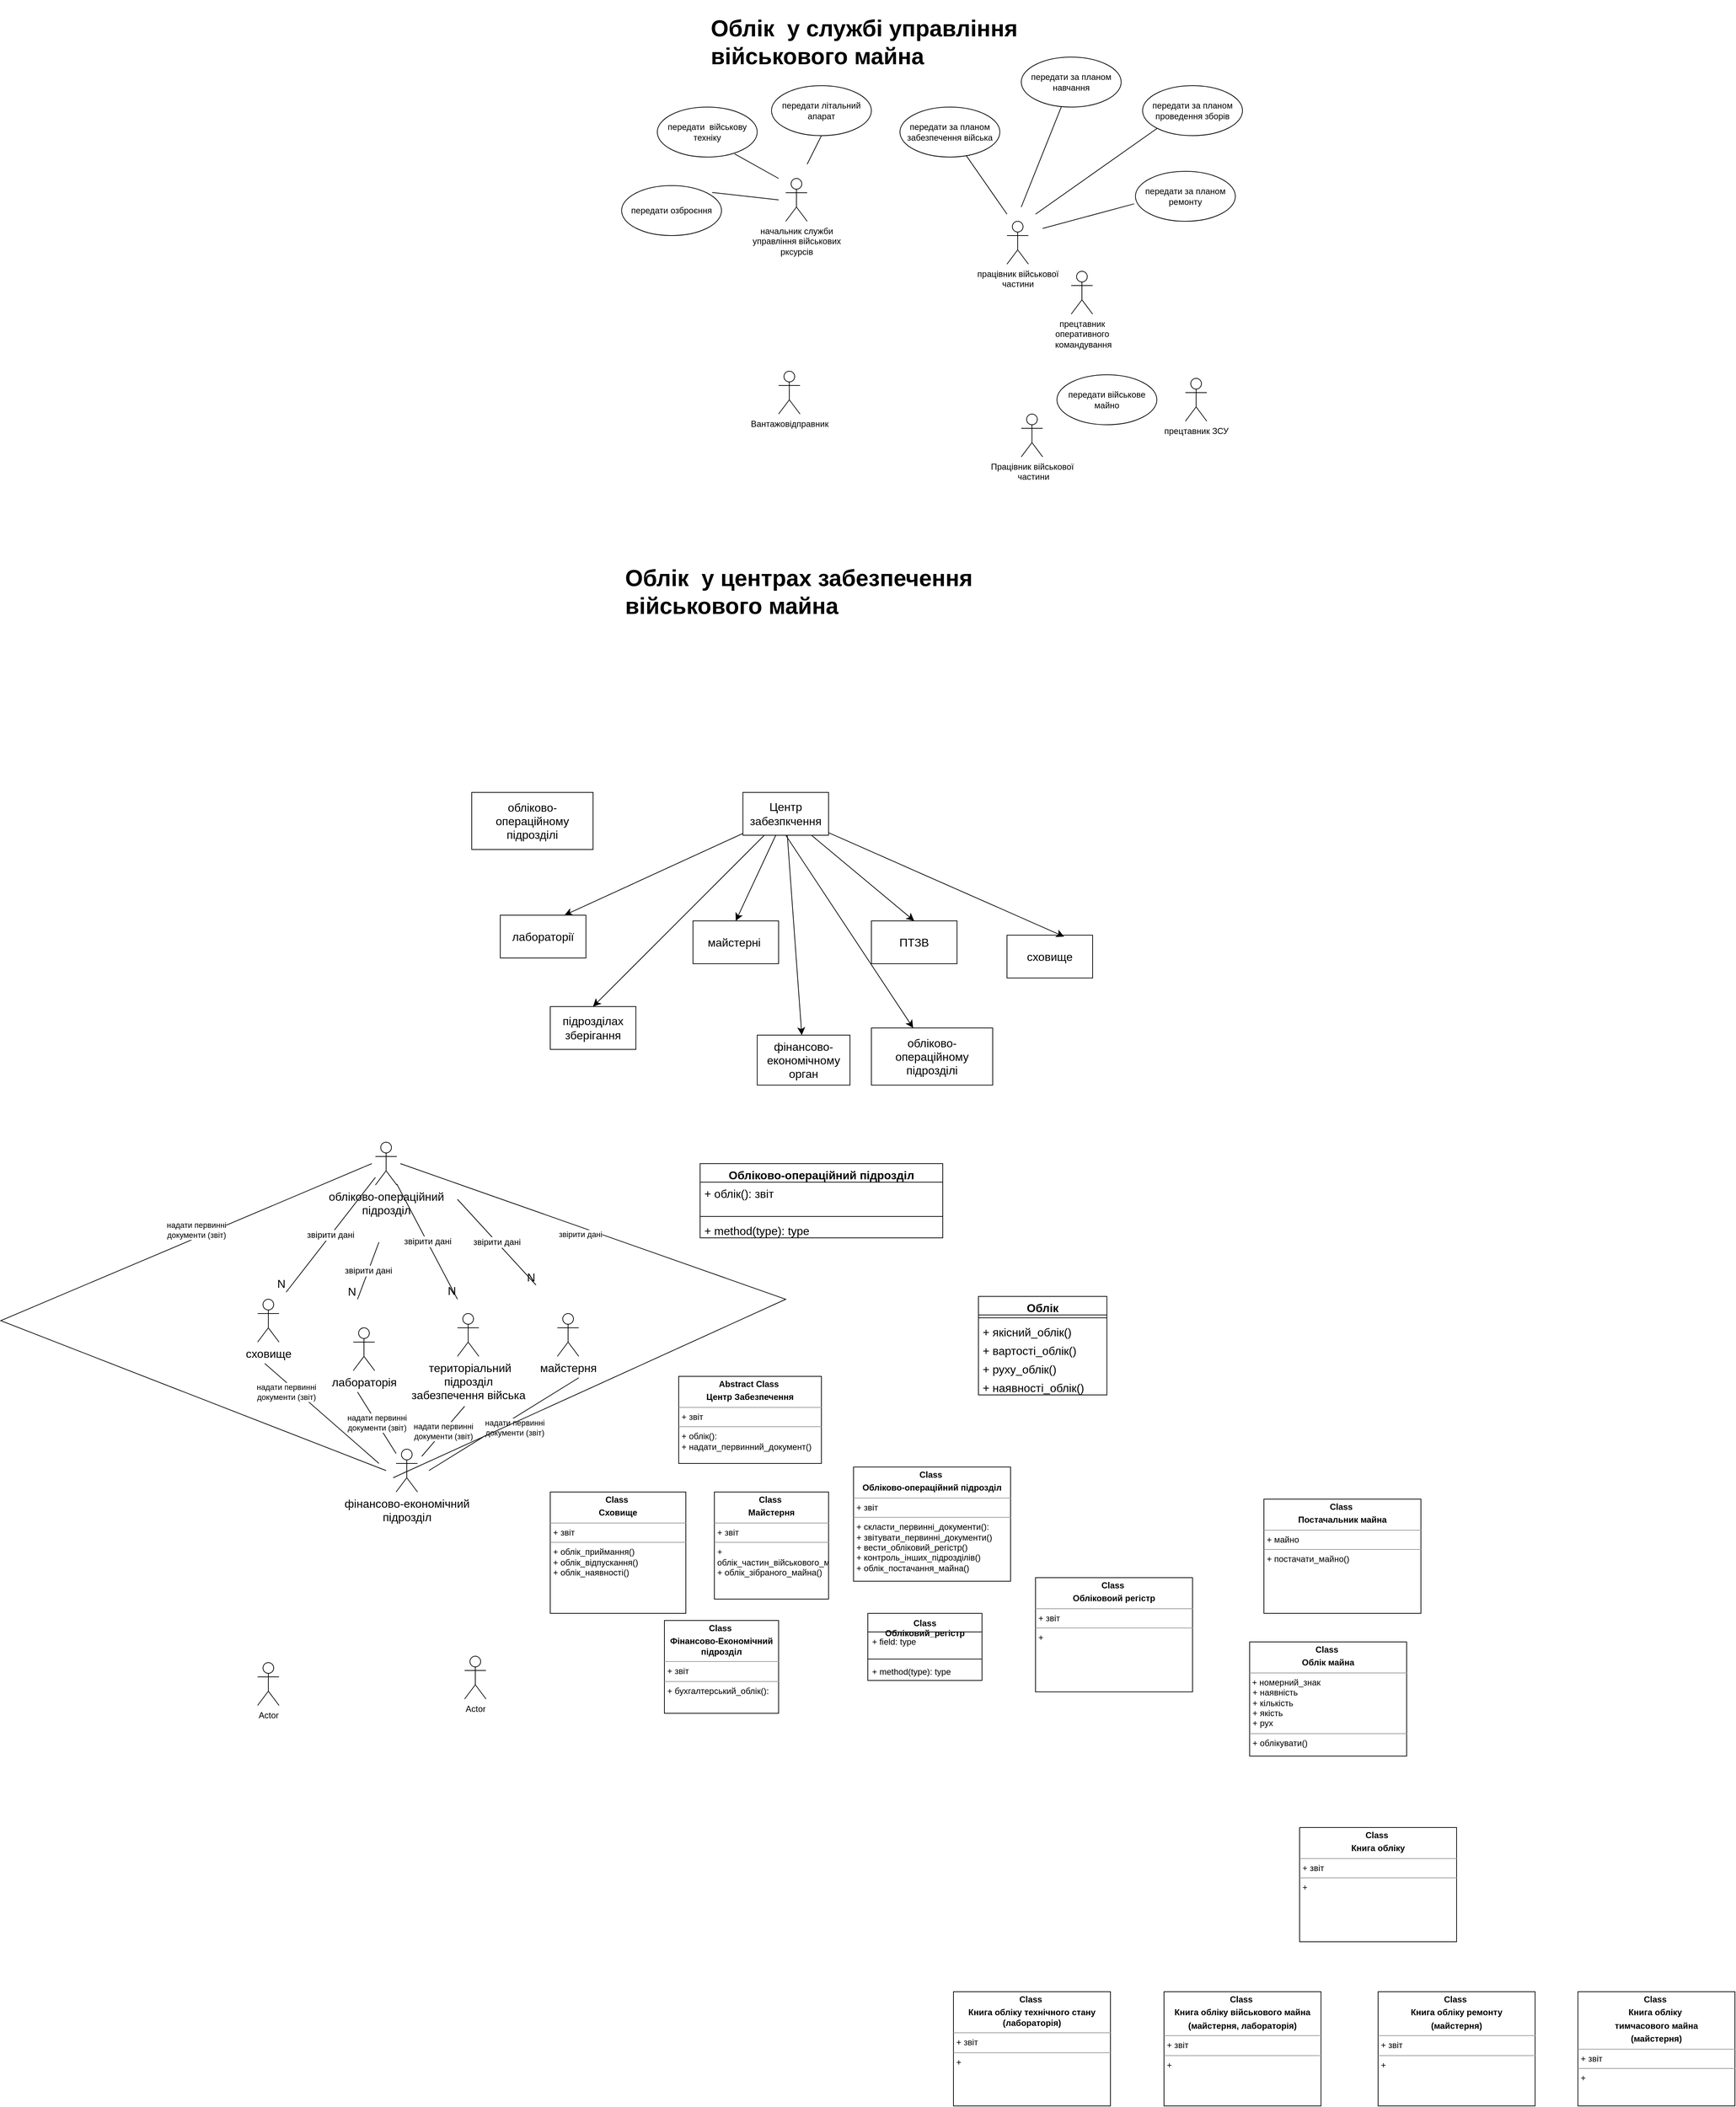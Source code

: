 <mxfile version="22.0.0" type="github">
  <diagram name="Page-1" id="rJfB9M_8x0R6svB4_iCl">
    <mxGraphModel dx="2750" dy="1642" grid="1" gridSize="10" guides="1" tooltips="1" connect="1" arrows="1" fold="1" page="1" pageScale="1" pageWidth="850" pageHeight="1100" math="0" shadow="0">
      <root>
        <mxCell id="0" />
        <mxCell id="1" parent="0" />
        <mxCell id="sNQyNDppOcx34urlBobM-2" value="Вантажовідправник" style="shape=umlActor;verticalLabelPosition=bottom;verticalAlign=top;html=1;" parent="1" vertex="1">
          <mxGeometry x="140" y="490" width="30" height="60" as="geometry" />
        </mxCell>
        <mxCell id="sNQyNDppOcx34urlBobM-3" value="Працівник військової&lt;br&gt;&amp;nbsp;частини" style="shape=umlActor;verticalLabelPosition=bottom;verticalAlign=top;html=1;" parent="1" vertex="1">
          <mxGeometry x="480" y="550" width="30" height="60" as="geometry" />
        </mxCell>
        <mxCell id="sNQyNDppOcx34urlBobM-4" value="прецтавник &lt;br&gt;оперативного&lt;br&gt;&amp;nbsp;командування" style="shape=umlActor;verticalLabelPosition=bottom;verticalAlign=top;html=1;" parent="1" vertex="1">
          <mxGeometry x="550" y="350" width="30" height="60" as="geometry" />
        </mxCell>
        <mxCell id="sNQyNDppOcx34urlBobM-5" value="прецтавник ЗСУ" style="shape=umlActor;verticalLabelPosition=bottom;verticalAlign=top;html=1;" parent="1" vertex="1">
          <mxGeometry x="710" y="500" width="30" height="60" as="geometry" />
        </mxCell>
        <mxCell id="sNQyNDppOcx34urlBobM-10" value="передати військове майно" style="ellipse;whiteSpace=wrap;html=1;" parent="1" vertex="1">
          <mxGeometry x="530" y="495" width="140" height="70" as="geometry" />
        </mxCell>
        <mxCell id="sNQyNDppOcx34urlBobM-23" style="rounded=0;orthogonalLoop=1;jettySize=auto;html=1;endArrow=none;endFill=0;" parent="1" source="sNQyNDppOcx34urlBobM-14" edge="1">
          <mxGeometry relative="1" as="geometry">
            <mxPoint x="460" y="270" as="targetPoint" />
          </mxGeometry>
        </mxCell>
        <mxCell id="sNQyNDppOcx34urlBobM-14" value="передати за планом забезпечення війська" style="ellipse;whiteSpace=wrap;html=1;" parent="1" vertex="1">
          <mxGeometry x="310" y="120" width="140" height="70" as="geometry" />
        </mxCell>
        <mxCell id="sNQyNDppOcx34urlBobM-15" value="начальник служби &lt;br&gt;управління військових&lt;br&gt;&amp;nbsp;рксурсів&amp;nbsp;" style="shape=umlActor;verticalLabelPosition=bottom;verticalAlign=top;html=1;" parent="1" vertex="1">
          <mxGeometry x="150" y="220" width="30" height="60" as="geometry" />
        </mxCell>
        <mxCell id="sNQyNDppOcx34urlBobM-16" value="працівник військової &lt;br&gt;частини" style="shape=umlActor;verticalLabelPosition=bottom;verticalAlign=top;html=1;" parent="1" vertex="1">
          <mxGeometry x="460" y="280" width="30" height="60" as="geometry" />
        </mxCell>
        <mxCell id="sNQyNDppOcx34urlBobM-20" value="передати за планом навчання" style="ellipse;whiteSpace=wrap;html=1;" parent="1" vertex="1">
          <mxGeometry x="480" y="50" width="140" height="70" as="geometry" />
        </mxCell>
        <mxCell id="sNQyNDppOcx34urlBobM-21" value="передати за планом ремонту" style="ellipse;whiteSpace=wrap;html=1;" parent="1" vertex="1">
          <mxGeometry x="640" y="210" width="140" height="70" as="geometry" />
        </mxCell>
        <mxCell id="sNQyNDppOcx34urlBobM-22" value="передати за планом проведення зборів" style="ellipse;whiteSpace=wrap;html=1;" parent="1" vertex="1">
          <mxGeometry x="650" y="90" width="140" height="70" as="geometry" />
        </mxCell>
        <mxCell id="sNQyNDppOcx34urlBobM-24" style="rounded=0;orthogonalLoop=1;jettySize=auto;html=1;endArrow=none;endFill=0;" parent="1" source="sNQyNDppOcx34urlBobM-20" edge="1">
          <mxGeometry relative="1" as="geometry">
            <mxPoint x="480" y="260" as="targetPoint" />
            <mxPoint x="413" y="198" as="sourcePoint" />
          </mxGeometry>
        </mxCell>
        <mxCell id="sNQyNDppOcx34urlBobM-25" style="rounded=0;orthogonalLoop=1;jettySize=auto;html=1;endArrow=none;endFill=0;exitX=0;exitY=1;exitDx=0;exitDy=0;" parent="1" source="sNQyNDppOcx34urlBobM-22" edge="1">
          <mxGeometry relative="1" as="geometry">
            <mxPoint x="500" y="270" as="targetPoint" />
            <mxPoint x="423" y="208" as="sourcePoint" />
          </mxGeometry>
        </mxCell>
        <mxCell id="sNQyNDppOcx34urlBobM-26" style="rounded=0;orthogonalLoop=1;jettySize=auto;html=1;endArrow=none;endFill=0;exitX=-0.014;exitY=0.651;exitDx=0;exitDy=0;exitPerimeter=0;" parent="1" source="sNQyNDppOcx34urlBobM-21" edge="1">
          <mxGeometry relative="1" as="geometry">
            <mxPoint x="510" y="290" as="targetPoint" />
            <mxPoint x="650" y="240" as="sourcePoint" />
          </mxGeometry>
        </mxCell>
        <mxCell id="sNQyNDppOcx34urlBobM-27" value="передати літальний апарат" style="ellipse;whiteSpace=wrap;html=1;" parent="1" vertex="1">
          <mxGeometry x="130" y="90" width="140" height="70" as="geometry" />
        </mxCell>
        <mxCell id="sNQyNDppOcx34urlBobM-28" value="передати озброєння" style="ellipse;whiteSpace=wrap;html=1;" parent="1" vertex="1">
          <mxGeometry x="-80" y="230" width="140" height="70" as="geometry" />
        </mxCell>
        <mxCell id="sNQyNDppOcx34urlBobM-29" value="передати&amp;nbsp; військову техніку" style="ellipse;whiteSpace=wrap;html=1;" parent="1" vertex="1">
          <mxGeometry x="-30" y="120" width="140" height="70" as="geometry" />
        </mxCell>
        <mxCell id="sNQyNDppOcx34urlBobM-30" style="rounded=0;orthogonalLoop=1;jettySize=auto;html=1;endArrow=none;endFill=0;exitX=0.5;exitY=1;exitDx=0;exitDy=0;" parent="1" source="sNQyNDppOcx34urlBobM-27" edge="1">
          <mxGeometry relative="1" as="geometry">
            <mxPoint x="180" y="200" as="targetPoint" />
            <mxPoint x="413" y="198" as="sourcePoint" />
          </mxGeometry>
        </mxCell>
        <mxCell id="sNQyNDppOcx34urlBobM-31" style="rounded=0;orthogonalLoop=1;jettySize=auto;html=1;endArrow=none;endFill=0;exitX=0.774;exitY=0.937;exitDx=0;exitDy=0;exitPerimeter=0;" parent="1" source="sNQyNDppOcx34urlBobM-29" edge="1">
          <mxGeometry relative="1" as="geometry">
            <mxPoint x="140" y="220" as="targetPoint" />
            <mxPoint x="423" y="208" as="sourcePoint" />
          </mxGeometry>
        </mxCell>
        <mxCell id="sNQyNDppOcx34urlBobM-32" style="rounded=0;orthogonalLoop=1;jettySize=auto;html=1;endArrow=none;endFill=0;exitX=0.906;exitY=0.137;exitDx=0;exitDy=0;exitPerimeter=0;" parent="1" source="sNQyNDppOcx34urlBobM-28" edge="1">
          <mxGeometry relative="1" as="geometry">
            <mxPoint x="140" y="250" as="targetPoint" />
            <mxPoint x="413" y="198" as="sourcePoint" />
          </mxGeometry>
        </mxCell>
        <mxCell id="cBnJ-piEGsPkw60Dv5l3-1" value="&lt;h1&gt;&lt;span style=&quot;background-color: initial;&quot;&gt;Облік&amp;nbsp; у службі управління військового майна&lt;/span&gt;&lt;br&gt;&lt;/h1&gt;" style="text;html=1;strokeColor=none;fillColor=none;spacing=5;spacingTop=-20;whiteSpace=wrap;overflow=hidden;rounded=0;fontSize=16;" parent="1" vertex="1">
          <mxGeometry x="40" y="-20" width="540" height="120" as="geometry" />
        </mxCell>
        <mxCell id="cBnJ-piEGsPkw60Dv5l3-2" value="&lt;h1&gt;&lt;span style=&quot;background-color: initial;&quot;&gt;Облік&amp;nbsp; у центрах забезпечення військового майна&lt;/span&gt;&lt;br&gt;&lt;/h1&gt;" style="text;html=1;strokeColor=none;fillColor=none;spacing=5;spacingTop=-20;whiteSpace=wrap;overflow=hidden;rounded=0;fontSize=16;" parent="1" vertex="1">
          <mxGeometry x="-80" y="750" width="540" height="120" as="geometry" />
        </mxCell>
        <mxCell id="cBnJ-piEGsPkw60Dv5l3-15" style="edgeStyle=none;curved=1;rounded=0;orthogonalLoop=1;jettySize=auto;html=1;entryX=0.75;entryY=0;entryDx=0;entryDy=0;fontSize=12;startSize=8;endSize=8;" parent="1" source="cBnJ-piEGsPkw60Dv5l3-4" target="cBnJ-piEGsPkw60Dv5l3-7" edge="1">
          <mxGeometry relative="1" as="geometry" />
        </mxCell>
        <mxCell id="cBnJ-piEGsPkw60Dv5l3-16" style="edgeStyle=none;curved=1;rounded=0;orthogonalLoop=1;jettySize=auto;html=1;entryX=0.5;entryY=0;entryDx=0;entryDy=0;fontSize=12;startSize=8;endSize=8;" parent="1" source="cBnJ-piEGsPkw60Dv5l3-4" target="cBnJ-piEGsPkw60Dv5l3-8" edge="1">
          <mxGeometry relative="1" as="geometry" />
        </mxCell>
        <mxCell id="cBnJ-piEGsPkw60Dv5l3-17" style="edgeStyle=none;curved=1;rounded=0;orthogonalLoop=1;jettySize=auto;html=1;entryX=0.5;entryY=0;entryDx=0;entryDy=0;fontSize=12;startSize=8;endSize=8;" parent="1" source="cBnJ-piEGsPkw60Dv5l3-4" target="cBnJ-piEGsPkw60Dv5l3-11" edge="1">
          <mxGeometry relative="1" as="geometry" />
        </mxCell>
        <mxCell id="cBnJ-piEGsPkw60Dv5l3-19" style="edgeStyle=none;curved=1;rounded=0;orthogonalLoop=1;jettySize=auto;html=1;exitX=0.5;exitY=1;exitDx=0;exitDy=0;fontSize=12;startSize=8;endSize=8;" parent="1" source="cBnJ-piEGsPkw60Dv5l3-4" target="cBnJ-piEGsPkw60Dv5l3-10" edge="1">
          <mxGeometry relative="1" as="geometry" />
        </mxCell>
        <mxCell id="cBnJ-piEGsPkw60Dv5l3-20" style="edgeStyle=none;curved=1;rounded=0;orthogonalLoop=1;jettySize=auto;html=1;fontSize=12;startSize=8;endSize=8;" parent="1" source="cBnJ-piEGsPkw60Dv5l3-4" target="cBnJ-piEGsPkw60Dv5l3-9" edge="1">
          <mxGeometry relative="1" as="geometry" />
        </mxCell>
        <mxCell id="cBnJ-piEGsPkw60Dv5l3-21" style="edgeStyle=none;curved=1;rounded=0;orthogonalLoop=1;jettySize=auto;html=1;entryX=0.5;entryY=0;entryDx=0;entryDy=0;fontSize=12;startSize=8;endSize=8;" parent="1" source="cBnJ-piEGsPkw60Dv5l3-4" target="cBnJ-piEGsPkw60Dv5l3-14" edge="1">
          <mxGeometry relative="1" as="geometry" />
        </mxCell>
        <mxCell id="cBnJ-piEGsPkw60Dv5l3-4" value="Центр забезпкчення" style="rounded=0;whiteSpace=wrap;html=1;fontSize=16;" parent="1" vertex="1">
          <mxGeometry x="90" y="1080" width="120" height="60" as="geometry" />
        </mxCell>
        <mxCell id="cBnJ-piEGsPkw60Dv5l3-5" value="сховище" style="rounded=0;whiteSpace=wrap;html=1;fontSize=16;" parent="1" vertex="1">
          <mxGeometry x="460" y="1280" width="120" height="60" as="geometry" />
        </mxCell>
        <mxCell id="cBnJ-piEGsPkw60Dv5l3-7" value="лабораторії" style="rounded=0;whiteSpace=wrap;html=1;fontSize=16;" parent="1" vertex="1">
          <mxGeometry x="-250" y="1252" width="120" height="60" as="geometry" />
        </mxCell>
        <mxCell id="cBnJ-piEGsPkw60Dv5l3-8" value="майстерні&amp;nbsp;" style="rounded=0;whiteSpace=wrap;html=1;fontSize=16;" parent="1" vertex="1">
          <mxGeometry x="20" y="1260" width="120" height="60" as="geometry" />
        </mxCell>
        <mxCell id="cBnJ-piEGsPkw60Dv5l3-9" value="фінансово-економічному орган" style="rounded=0;whiteSpace=wrap;html=1;fontSize=16;" parent="1" vertex="1">
          <mxGeometry x="110" y="1420" width="130" height="70" as="geometry" />
        </mxCell>
        <mxCell id="cBnJ-piEGsPkw60Dv5l3-10" value="обліково-операційному підрозділі" style="rounded=0;whiteSpace=wrap;html=1;fontSize=16;" parent="1" vertex="1">
          <mxGeometry x="270" y="1410" width="170" height="80" as="geometry" />
        </mxCell>
        <mxCell id="cBnJ-piEGsPkw60Dv5l3-11" value="ПТЗВ" style="rounded=0;whiteSpace=wrap;html=1;fontSize=16;" parent="1" vertex="1">
          <mxGeometry x="270" y="1260" width="120" height="60" as="geometry" />
        </mxCell>
        <mxCell id="cBnJ-piEGsPkw60Dv5l3-14" value="підрозділах зберігання" style="rounded=0;whiteSpace=wrap;html=1;fontSize=16;" parent="1" vertex="1">
          <mxGeometry x="-180" y="1380" width="120" height="60" as="geometry" />
        </mxCell>
        <mxCell id="cBnJ-piEGsPkw60Dv5l3-18" style="edgeStyle=none;curved=1;rounded=0;orthogonalLoop=1;jettySize=auto;html=1;entryX=0.667;entryY=0.033;entryDx=0;entryDy=0;entryPerimeter=0;fontSize=12;startSize=8;endSize=8;" parent="1" source="cBnJ-piEGsPkw60Dv5l3-4" target="cBnJ-piEGsPkw60Dv5l3-5" edge="1">
          <mxGeometry relative="1" as="geometry" />
        </mxCell>
        <mxCell id="cBnJ-piEGsPkw60Dv5l3-22" value="обліково-операційному підрозділі" style="rounded=0;whiteSpace=wrap;html=1;fontSize=16;" parent="1" vertex="1">
          <mxGeometry x="-290" y="1080" width="170" height="80" as="geometry" />
        </mxCell>
        <mxCell id="cBnJ-piEGsPkw60Dv5l3-24" value="обліково-операційний&lt;br&gt;підрозділ" style="shape=umlActor;verticalLabelPosition=bottom;verticalAlign=top;html=1;fontSize=16;" parent="1" vertex="1">
          <mxGeometry x="-425" y="1570" width="30" height="60" as="geometry" />
        </mxCell>
        <mxCell id="cBnJ-piEGsPkw60Dv5l3-26" value="лабораторія" style="shape=umlActor;verticalLabelPosition=bottom;verticalAlign=top;html=1;fontSize=16;" parent="1" vertex="1">
          <mxGeometry x="-456" y="1830" width="30" height="60" as="geometry" />
        </mxCell>
        <mxCell id="cBnJ-piEGsPkw60Dv5l3-27" value="майстерня&lt;br&gt;" style="shape=umlActor;verticalLabelPosition=bottom;verticalAlign=top;html=1;fontSize=16;" parent="1" vertex="1">
          <mxGeometry x="-170" y="1810" width="30" height="60" as="geometry" />
        </mxCell>
        <mxCell id="cBnJ-piEGsPkw60Dv5l3-28" value="сховище&lt;br&gt;" style="shape=umlActor;verticalLabelPosition=bottom;verticalAlign=top;html=1;fontSize=16;" parent="1" vertex="1">
          <mxGeometry x="-590" y="1790" width="30" height="60" as="geometry" />
        </mxCell>
        <mxCell id="cBnJ-piEGsPkw60Dv5l3-29" value="&amp;nbsp;територіальний&lt;br&gt;підрозділ &lt;br&gt;забезпечення війська" style="shape=umlActor;verticalLabelPosition=bottom;verticalAlign=top;html=1;fontSize=16;" parent="1" vertex="1">
          <mxGeometry x="-310" y="1810" width="30" height="60" as="geometry" />
        </mxCell>
        <mxCell id="cBnJ-piEGsPkw60Dv5l3-34" value="звірити дані" style="endArrow=none;html=1;rounded=0;fontSize=12;startSize=8;endSize=8;curved=1;" parent="1" edge="1">
          <mxGeometry relative="1" as="geometry">
            <mxPoint x="-420" y="1710" as="sourcePoint" />
            <mxPoint x="-450" y="1790" as="targetPoint" />
          </mxGeometry>
        </mxCell>
        <mxCell id="cBnJ-piEGsPkw60Dv5l3-35" value="N" style="resizable=0;html=1;whiteSpace=wrap;align=right;verticalAlign=bottom;fontSize=16;" parent="cBnJ-piEGsPkw60Dv5l3-34" connectable="0" vertex="1">
          <mxGeometry x="1" relative="1" as="geometry" />
        </mxCell>
        <mxCell id="cBnJ-piEGsPkw60Dv5l3-37" value="звірити дані" style="endArrow=none;html=1;rounded=0;fontSize=12;startSize=8;endSize=8;curved=1;" parent="1" source="cBnJ-piEGsPkw60Dv5l3-24" edge="1">
          <mxGeometry relative="1" as="geometry">
            <mxPoint x="-410" y="1720" as="sourcePoint" />
            <mxPoint x="-310" y="1790" as="targetPoint" />
          </mxGeometry>
        </mxCell>
        <mxCell id="cBnJ-piEGsPkw60Dv5l3-38" value="N" style="resizable=0;html=1;whiteSpace=wrap;align=right;verticalAlign=bottom;fontSize=16;" parent="cBnJ-piEGsPkw60Dv5l3-37" connectable="0" vertex="1">
          <mxGeometry x="1" relative="1" as="geometry" />
        </mxCell>
        <mxCell id="cBnJ-piEGsPkw60Dv5l3-39" value="звірити дані" style="endArrow=none;html=1;rounded=0;fontSize=12;startSize=8;endSize=8;curved=1;" parent="1" edge="1">
          <mxGeometry relative="1" as="geometry">
            <mxPoint x="-310" y="1650" as="sourcePoint" />
            <mxPoint x="-200" y="1770" as="targetPoint" />
          </mxGeometry>
        </mxCell>
        <mxCell id="cBnJ-piEGsPkw60Dv5l3-40" value="N" style="resizable=0;html=1;whiteSpace=wrap;align=right;verticalAlign=bottom;fontSize=16;" parent="cBnJ-piEGsPkw60Dv5l3-39" connectable="0" vertex="1">
          <mxGeometry x="1" relative="1" as="geometry">
            <mxPoint as="offset" />
          </mxGeometry>
        </mxCell>
        <mxCell id="cBnJ-piEGsPkw60Dv5l3-41" value="звірити дані" style="endArrow=none;html=1;rounded=0;fontSize=12;startSize=8;endSize=8;curved=1;" parent="1" source="cBnJ-piEGsPkw60Dv5l3-24" edge="1">
          <mxGeometry relative="1" as="geometry">
            <mxPoint x="-390" y="1740" as="sourcePoint" />
            <mxPoint x="-550" y="1780" as="targetPoint" />
          </mxGeometry>
        </mxCell>
        <mxCell id="cBnJ-piEGsPkw60Dv5l3-42" value="N" style="resizable=0;html=1;whiteSpace=wrap;align=right;verticalAlign=bottom;fontSize=16;" parent="cBnJ-piEGsPkw60Dv5l3-41" connectable="0" vertex="1">
          <mxGeometry x="1" relative="1" as="geometry" />
        </mxCell>
        <mxCell id="cBnJ-piEGsPkw60Dv5l3-51" value="Обліково-операційний підрозділ" style="swimlane;fontStyle=1;align=center;verticalAlign=top;childLayout=stackLayout;horizontal=1;startSize=26;horizontalStack=0;resizeParent=1;resizeParentMax=0;resizeLast=0;collapsible=1;marginBottom=0;whiteSpace=wrap;html=1;fontSize=16;" parent="1" vertex="1">
          <mxGeometry x="30" y="1600" width="340" height="104" as="geometry" />
        </mxCell>
        <mxCell id="cBnJ-piEGsPkw60Dv5l3-52" value="+ облік(): звіт" style="text;strokeColor=none;fillColor=none;align=left;verticalAlign=top;spacingLeft=4;spacingRight=4;overflow=hidden;rotatable=0;points=[[0,0.5],[1,0.5]];portConstraint=eastwest;whiteSpace=wrap;html=1;fontSize=16;" parent="cBnJ-piEGsPkw60Dv5l3-51" vertex="1">
          <mxGeometry y="26" width="340" height="44" as="geometry" />
        </mxCell>
        <mxCell id="cBnJ-piEGsPkw60Dv5l3-53" value="" style="line;strokeWidth=1;fillColor=none;align=left;verticalAlign=middle;spacingTop=-1;spacingLeft=3;spacingRight=3;rotatable=0;labelPosition=right;points=[];portConstraint=eastwest;strokeColor=inherit;fontSize=16;" parent="cBnJ-piEGsPkw60Dv5l3-51" vertex="1">
          <mxGeometry y="70" width="340" height="8" as="geometry" />
        </mxCell>
        <mxCell id="cBnJ-piEGsPkw60Dv5l3-54" value="+ method(type): type" style="text;strokeColor=none;fillColor=none;align=left;verticalAlign=top;spacingLeft=4;spacingRight=4;overflow=hidden;rotatable=0;points=[[0,0.5],[1,0.5]];portConstraint=eastwest;whiteSpace=wrap;html=1;fontSize=16;" parent="cBnJ-piEGsPkw60Dv5l3-51" vertex="1">
          <mxGeometry y="78" width="340" height="26" as="geometry" />
        </mxCell>
        <mxCell id="cBnJ-piEGsPkw60Dv5l3-60" value="Облік" style="swimlane;fontStyle=1;align=center;verticalAlign=top;childLayout=stackLayout;horizontal=1;startSize=26;horizontalStack=0;resizeParent=1;resizeParentMax=0;resizeLast=0;collapsible=1;marginBottom=0;whiteSpace=wrap;html=1;fontSize=16;" parent="1" vertex="1">
          <mxGeometry x="420" y="1786" width="180" height="138" as="geometry" />
        </mxCell>
        <mxCell id="cBnJ-piEGsPkw60Dv5l3-62" value="" style="line;strokeWidth=1;fillColor=none;align=left;verticalAlign=middle;spacingTop=-1;spacingLeft=3;spacingRight=3;rotatable=0;labelPosition=right;points=[];portConstraint=eastwest;strokeColor=inherit;fontSize=16;" parent="cBnJ-piEGsPkw60Dv5l3-60" vertex="1">
          <mxGeometry y="26" width="180" height="8" as="geometry" />
        </mxCell>
        <mxCell id="cBnJ-piEGsPkw60Dv5l3-63" value="+ якісний_облік()" style="text;strokeColor=none;fillColor=none;align=left;verticalAlign=top;spacingLeft=4;spacingRight=4;overflow=hidden;rotatable=0;points=[[0,0.5],[1,0.5]];portConstraint=eastwest;whiteSpace=wrap;html=1;fontSize=16;" parent="cBnJ-piEGsPkw60Dv5l3-60" vertex="1">
          <mxGeometry y="34" width="180" height="26" as="geometry" />
        </mxCell>
        <mxCell id="cBnJ-piEGsPkw60Dv5l3-68" value="+ вартості_облік()&lt;br&gt;" style="text;strokeColor=none;fillColor=none;align=left;verticalAlign=top;spacingLeft=4;spacingRight=4;overflow=hidden;rotatable=0;points=[[0,0.5],[1,0.5]];portConstraint=eastwest;whiteSpace=wrap;html=1;fontSize=16;" parent="cBnJ-piEGsPkw60Dv5l3-60" vertex="1">
          <mxGeometry y="60" width="180" height="26" as="geometry" />
        </mxCell>
        <mxCell id="cBnJ-piEGsPkw60Dv5l3-67" value="+ руху_облік()" style="text;strokeColor=none;fillColor=none;align=left;verticalAlign=top;spacingLeft=4;spacingRight=4;overflow=hidden;rotatable=0;points=[[0,0.5],[1,0.5]];portConstraint=eastwest;whiteSpace=wrap;html=1;fontSize=16;" parent="cBnJ-piEGsPkw60Dv5l3-60" vertex="1">
          <mxGeometry y="86" width="180" height="26" as="geometry" />
        </mxCell>
        <mxCell id="cBnJ-piEGsPkw60Dv5l3-66" value="+ наявності_облік()" style="text;strokeColor=none;fillColor=none;align=left;verticalAlign=top;spacingLeft=4;spacingRight=4;overflow=hidden;rotatable=0;points=[[0,0.5],[1,0.5]];portConstraint=eastwest;whiteSpace=wrap;html=1;fontSize=16;" parent="cBnJ-piEGsPkw60Dv5l3-60" vertex="1">
          <mxGeometry y="112" width="180" height="26" as="geometry" />
        </mxCell>
        <mxCell id="cBnJ-piEGsPkw60Dv5l3-70" value="&lt;p style=&quot;margin:0px;margin-top:4px;text-align:center;&quot;&gt;&lt;b&gt;Abstract Class&amp;nbsp;&lt;/b&gt;&lt;/p&gt;&lt;p style=&quot;margin:0px;margin-top:4px;text-align:center;&quot;&gt;&lt;b&gt;Центр Забезпечення&lt;/b&gt;&lt;/p&gt;&lt;hr size=&quot;1&quot;&gt;&lt;p style=&quot;margin:0px;margin-left:4px;&quot;&gt;+ звіт&lt;/p&gt;&lt;hr size=&quot;1&quot;&gt;&lt;p style=&quot;margin:0px;margin-left:4px;&quot;&gt;+ облік():&amp;nbsp;&lt;/p&gt;&lt;p style=&quot;margin:0px;margin-left:4px;&quot;&gt;+ надати_первинний_документ()&lt;/p&gt;" style="verticalAlign=top;align=left;overflow=fill;fontSize=12;fontFamily=Helvetica;html=1;whiteSpace=wrap;" parent="1" vertex="1">
          <mxGeometry y="1898" width="200" height="122" as="geometry" />
        </mxCell>
        <mxCell id="cBnJ-piEGsPkw60Dv5l3-71" value="&lt;p style=&quot;margin:0px;margin-top:4px;text-align:center;&quot;&gt;&lt;b&gt;Class&amp;nbsp;&lt;/b&gt;&lt;/p&gt;&lt;p style=&quot;margin:0px;margin-top:4px;text-align:center;&quot;&gt;&lt;b&gt;Сховище&lt;/b&gt;&lt;/p&gt;&lt;hr size=&quot;1&quot;&gt;&lt;p style=&quot;margin:0px;margin-left:4px;&quot;&gt;+ звіт&lt;/p&gt;&lt;hr size=&quot;1&quot;&gt;&lt;p style=&quot;margin:0px;margin-left:4px;&quot;&gt;+ облік_приймання()&lt;/p&gt;&lt;p style=&quot;margin:0px;margin-left:4px;&quot;&gt;+ облік_відпускання()&lt;/p&gt;&lt;p style=&quot;margin:0px;margin-left:4px;&quot;&gt;+ облік_наявності()&lt;/p&gt;&lt;p style=&quot;margin:0px;margin-left:4px;&quot;&gt;&lt;br&gt;&lt;/p&gt;" style="verticalAlign=top;align=left;overflow=fill;fontSize=12;fontFamily=Helvetica;html=1;whiteSpace=wrap;" parent="1" vertex="1">
          <mxGeometry x="-180" y="2060" width="190" height="170" as="geometry" />
        </mxCell>
        <mxCell id="cBnJ-piEGsPkw60Dv5l3-73" value="&lt;p style=&quot;margin:0px;margin-top:4px;text-align:center;&quot;&gt;&lt;b&gt;Class&amp;nbsp;&lt;/b&gt;&lt;/p&gt;&lt;p style=&quot;margin:0px;margin-top:4px;text-align:center;&quot;&gt;&lt;b&gt;Обліково-операційний підрозділ&lt;/b&gt;&lt;/p&gt;&lt;hr size=&quot;1&quot;&gt;&lt;p style=&quot;margin:0px;margin-left:4px;&quot;&gt;+ звіт&lt;/p&gt;&lt;hr size=&quot;1&quot;&gt;&lt;p style=&quot;margin:0px;margin-left:4px;&quot;&gt;+ скласти_первинні_документи():&lt;/p&gt;&lt;p style=&quot;margin:0px;margin-left:4px;&quot;&gt;+ звітувати_первинні_документи()&lt;/p&gt;&lt;p style=&quot;margin:0px;margin-left:4px;&quot;&gt;+ вести_обліковий_регістр()&lt;/p&gt;&lt;p style=&quot;margin:0px;margin-left:4px;&quot;&gt;+ контроль_інших_підрозділів()&lt;/p&gt;&lt;p style=&quot;margin:0px;margin-left:4px;&quot;&gt;+ облік_постачання_майна()&lt;/p&gt;" style="verticalAlign=top;align=left;overflow=fill;fontSize=12;fontFamily=Helvetica;html=1;whiteSpace=wrap;" parent="1" vertex="1">
          <mxGeometry x="245" y="2025" width="220" height="160" as="geometry" />
        </mxCell>
        <mxCell id="cBnJ-piEGsPkw60Dv5l3-74" value="&lt;p style=&quot;margin:0px;margin-top:4px;text-align:center;&quot;&gt;&lt;b&gt;Class&amp;nbsp;&lt;/b&gt;&lt;/p&gt;&lt;p style=&quot;margin:0px;margin-top:4px;text-align:center;&quot;&gt;&lt;b&gt;Майстерня&lt;/b&gt;&lt;/p&gt;&lt;hr size=&quot;1&quot;&gt;&lt;p style=&quot;margin:0px;margin-left:4px;&quot;&gt;+ звіт&lt;/p&gt;&lt;hr size=&quot;1&quot;&gt;&lt;p style=&quot;margin:0px;margin-left:4px;&quot;&gt;+ облік_частин_військового_майна():&lt;/p&gt;&lt;p style=&quot;margin:0px;margin-left:4px;&quot;&gt;+ облік_зібраного_майна()&amp;nbsp;&lt;/p&gt;" style="verticalAlign=top;align=left;overflow=fill;fontSize=12;fontFamily=Helvetica;html=1;whiteSpace=wrap;" parent="1" vertex="1">
          <mxGeometry x="50" y="2060" width="160" height="150" as="geometry" />
        </mxCell>
        <mxCell id="kXfQIkeH4Rd3R4F9TOky-1" value="&lt;p style=&quot;margin:0px;margin-top:4px;text-align:center;&quot;&gt;&lt;b&gt;Class&amp;nbsp;&lt;/b&gt;&lt;/p&gt;&lt;p style=&quot;margin:0px;margin-top:4px;text-align:center;&quot;&gt;&lt;b&gt;Фінансово-Економічний підрозділ&lt;/b&gt;&lt;/p&gt;&lt;hr size=&quot;1&quot;&gt;&lt;p style=&quot;margin:0px;margin-left:4px;&quot;&gt;+ звіт&lt;/p&gt;&lt;hr size=&quot;1&quot;&gt;&lt;p style=&quot;margin:0px;margin-left:4px;&quot;&gt;+ бухгалтерський_облік():&amp;nbsp;&lt;/p&gt;" style="verticalAlign=top;align=left;overflow=fill;fontSize=12;fontFamily=Helvetica;html=1;whiteSpace=wrap;" vertex="1" parent="1">
          <mxGeometry x="-20" y="2240" width="160" height="130" as="geometry" />
        </mxCell>
        <mxCell id="kXfQIkeH4Rd3R4F9TOky-2" value="фінансово-економічний &lt;br&gt;підрозділ" style="shape=umlActor;verticalLabelPosition=bottom;verticalAlign=top;html=1;fontSize=16;" vertex="1" parent="1">
          <mxGeometry x="-396" y="2000" width="30" height="60" as="geometry" />
        </mxCell>
        <mxCell id="kXfQIkeH4Rd3R4F9TOky-3" value="надати первинні &lt;br&gt;документи (звіт)" style="endArrow=none;html=1;rounded=0;" edge="1" parent="1">
          <mxGeometry x="-0.54" y="-10" width="50" height="50" relative="1" as="geometry">
            <mxPoint x="-580" y="1880" as="sourcePoint" />
            <mxPoint x="-420" y="2020" as="targetPoint" />
            <mxPoint as="offset" />
          </mxGeometry>
        </mxCell>
        <mxCell id="kXfQIkeH4Rd3R4F9TOky-4" value="надати первинні &lt;br&gt;документи (звіт)" style="endArrow=none;html=1;rounded=0;" edge="1" parent="1" target="kXfQIkeH4Rd3R4F9TOky-2">
          <mxGeometry width="50" height="50" relative="1" as="geometry">
            <mxPoint x="-450" y="1920" as="sourcePoint" />
            <mxPoint x="-520" y="1950" as="targetPoint" />
          </mxGeometry>
        </mxCell>
        <mxCell id="kXfQIkeH4Rd3R4F9TOky-6" value="надати первинні &lt;br&gt;документи (звіт)" style="endArrow=none;html=1;rounded=0;" edge="1" parent="1">
          <mxGeometry width="50" height="50" relative="1" as="geometry">
            <mxPoint x="-300" y="1940" as="sourcePoint" />
            <mxPoint x="-360" y="2010" as="targetPoint" />
          </mxGeometry>
        </mxCell>
        <mxCell id="kXfQIkeH4Rd3R4F9TOky-7" value="надати первинні &lt;br&gt;документи (звіт)" style="endArrow=none;html=1;rounded=0;" edge="1" parent="1">
          <mxGeometry x="-0.082" y="12" width="50" height="50" relative="1" as="geometry">
            <mxPoint x="-140" y="1900" as="sourcePoint" />
            <mxPoint x="-350" y="2030" as="targetPoint" />
            <mxPoint as="offset" />
          </mxGeometry>
        </mxCell>
        <mxCell id="kXfQIkeH4Rd3R4F9TOky-8" value="надати первинні &lt;br&gt;документи (звіт)" style="endArrow=none;html=1;rounded=0;" edge="1" parent="1">
          <mxGeometry x="-0.54" y="-10" width="50" height="50" relative="1" as="geometry">
            <mxPoint x="-430" y="1600" as="sourcePoint" />
            <mxPoint x="-410" y="2030" as="targetPoint" />
            <mxPoint as="offset" />
            <Array as="points">
              <mxPoint x="-950" y="1820" />
            </Array>
          </mxGeometry>
        </mxCell>
        <mxCell id="kXfQIkeH4Rd3R4F9TOky-9" value="Class&lt;br&gt;Обліковий_регістр" style="swimlane;fontStyle=1;align=center;verticalAlign=top;childLayout=stackLayout;horizontal=1;startSize=26;horizontalStack=0;resizeParent=1;resizeParentMax=0;resizeLast=0;collapsible=1;marginBottom=0;whiteSpace=wrap;html=1;" vertex="1" parent="1">
          <mxGeometry x="265" y="2230" width="160" height="94" as="geometry">
            <mxRectangle x="265" y="2230" width="150" height="40" as="alternateBounds" />
          </mxGeometry>
        </mxCell>
        <mxCell id="kXfQIkeH4Rd3R4F9TOky-10" value="+ field: type" style="text;strokeColor=none;fillColor=none;align=left;verticalAlign=top;spacingLeft=4;spacingRight=4;overflow=hidden;rotatable=0;points=[[0,0.5],[1,0.5]];portConstraint=eastwest;whiteSpace=wrap;html=1;" vertex="1" parent="kXfQIkeH4Rd3R4F9TOky-9">
          <mxGeometry y="26" width="160" height="34" as="geometry" />
        </mxCell>
        <mxCell id="kXfQIkeH4Rd3R4F9TOky-11" value="" style="line;strokeWidth=1;fillColor=none;align=left;verticalAlign=middle;spacingTop=-1;spacingLeft=3;spacingRight=3;rotatable=0;labelPosition=right;points=[];portConstraint=eastwest;strokeColor=inherit;" vertex="1" parent="kXfQIkeH4Rd3R4F9TOky-9">
          <mxGeometry y="60" width="160" height="8" as="geometry" />
        </mxCell>
        <mxCell id="kXfQIkeH4Rd3R4F9TOky-12" value="+ method(type): type" style="text;strokeColor=none;fillColor=none;align=left;verticalAlign=top;spacingLeft=4;spacingRight=4;overflow=hidden;rotatable=0;points=[[0,0.5],[1,0.5]];portConstraint=eastwest;whiteSpace=wrap;html=1;" vertex="1" parent="kXfQIkeH4Rd3R4F9TOky-9">
          <mxGeometry y="68" width="160" height="26" as="geometry" />
        </mxCell>
        <mxCell id="kXfQIkeH4Rd3R4F9TOky-13" value="&lt;p style=&quot;margin:0px;margin-top:4px;text-align:center;&quot;&gt;&lt;b&gt;Class&amp;nbsp;&lt;/b&gt;&lt;/p&gt;&lt;p style=&quot;margin:0px;margin-top:4px;text-align:center;&quot;&gt;&lt;b&gt;Обліковоий регістр&lt;/b&gt;&lt;/p&gt;&lt;hr size=&quot;1&quot;&gt;&lt;p style=&quot;margin:0px;margin-left:4px;&quot;&gt;+ звіт&lt;/p&gt;&lt;hr size=&quot;1&quot;&gt;&lt;p style=&quot;margin:0px;margin-left:4px;&quot;&gt;&lt;span style=&quot;background-color: initial;&quot;&gt;+&lt;/span&gt;&lt;br&gt;&lt;/p&gt;" style="verticalAlign=top;align=left;overflow=fill;fontSize=12;fontFamily=Helvetica;html=1;whiteSpace=wrap;" vertex="1" parent="1">
          <mxGeometry x="500" y="2180" width="220" height="160" as="geometry" />
        </mxCell>
        <mxCell id="kXfQIkeH4Rd3R4F9TOky-14" value="&lt;p style=&quot;margin:0px;margin-top:4px;text-align:center;&quot;&gt;&lt;b&gt;Class&amp;nbsp;&lt;/b&gt;&lt;/p&gt;&lt;p style=&quot;margin:0px;margin-top:4px;text-align:center;&quot;&gt;&lt;b&gt;Постачальник майна&lt;/b&gt;&lt;/p&gt;&lt;hr size=&quot;1&quot;&gt;&lt;p style=&quot;margin:0px;margin-left:4px;&quot;&gt;+ майно&lt;/p&gt;&lt;hr size=&quot;1&quot;&gt;&lt;p style=&quot;margin:0px;margin-left:4px;&quot;&gt;+ постачати_майно()&lt;/p&gt;" style="verticalAlign=top;align=left;overflow=fill;fontSize=12;fontFamily=Helvetica;html=1;whiteSpace=wrap;" vertex="1" parent="1">
          <mxGeometry x="820" y="2070" width="220" height="160" as="geometry" />
        </mxCell>
        <mxCell id="kXfQIkeH4Rd3R4F9TOky-15" value="звірити дані" style="endArrow=none;html=1;rounded=0;" edge="1" parent="1">
          <mxGeometry x="-0.54" y="-10" width="50" height="50" relative="1" as="geometry">
            <mxPoint x="-390" y="1600" as="sourcePoint" />
            <mxPoint x="-400" y="2040" as="targetPoint" />
            <mxPoint as="offset" />
            <Array as="points">
              <mxPoint x="150" y="1790" />
            </Array>
          </mxGeometry>
        </mxCell>
        <mxCell id="kXfQIkeH4Rd3R4F9TOky-17" value="&lt;p style=&quot;margin:0px;margin-top:4px;text-align:center;&quot;&gt;&lt;b&gt;Class&amp;nbsp;&lt;/b&gt;&lt;/p&gt;&lt;p style=&quot;margin:0px;margin-top:4px;text-align:center;&quot;&gt;&lt;b&gt;Облік майна&lt;/b&gt;&lt;/p&gt;&lt;hr size=&quot;1&quot;&gt;&amp;nbsp;+ номерний_знак&lt;br&gt;&lt;p style=&quot;margin:0px;margin-left:4px;&quot;&gt;+ наявність&lt;/p&gt;&lt;p style=&quot;margin:0px;margin-left:4px;&quot;&gt;+ кількість&lt;/p&gt;&lt;p style=&quot;margin:0px;margin-left:4px;&quot;&gt;+ якість&lt;/p&gt;&lt;p style=&quot;margin:0px;margin-left:4px;&quot;&gt;+ рух&lt;/p&gt;&lt;hr size=&quot;1&quot;&gt;&lt;p style=&quot;margin:0px;margin-left:4px;&quot;&gt;&lt;span style=&quot;background-color: initial;&quot;&gt;+ облікувати()&lt;/span&gt;&lt;br&gt;&lt;/p&gt;" style="verticalAlign=top;align=left;overflow=fill;fontSize=12;fontFamily=Helvetica;html=1;whiteSpace=wrap;" vertex="1" parent="1">
          <mxGeometry x="800" y="2270" width="220" height="160" as="geometry" />
        </mxCell>
        <mxCell id="kXfQIkeH4Rd3R4F9TOky-19" value="&lt;p style=&quot;margin:0px;margin-top:4px;text-align:center;&quot;&gt;&lt;b&gt;Class&amp;nbsp;&lt;/b&gt;&lt;/p&gt;&lt;p style=&quot;margin:0px;margin-top:4px;text-align:center;&quot;&gt;&lt;b&gt;Книга обліку&lt;/b&gt;&lt;/p&gt;&lt;hr size=&quot;1&quot;&gt;&lt;p style=&quot;margin:0px;margin-left:4px;&quot;&gt;+ звіт&lt;/p&gt;&lt;hr size=&quot;1&quot;&gt;&lt;p style=&quot;margin:0px;margin-left:4px;&quot;&gt;&lt;span style=&quot;background-color: initial;&quot;&gt;+&lt;/span&gt;&lt;br&gt;&lt;/p&gt;" style="verticalAlign=top;align=left;overflow=fill;fontSize=12;fontFamily=Helvetica;html=1;whiteSpace=wrap;" vertex="1" parent="1">
          <mxGeometry x="870" y="2530" width="220" height="160" as="geometry" />
        </mxCell>
        <mxCell id="kXfQIkeH4Rd3R4F9TOky-20" value="&lt;p style=&quot;margin:0px;margin-top:4px;text-align:center;&quot;&gt;&lt;b&gt;Class&amp;nbsp;&lt;/b&gt;&lt;/p&gt;&lt;p style=&quot;margin:0px;margin-top:4px;text-align:center;&quot;&gt;&lt;b&gt;Книга обліку військового майна&lt;/b&gt;&lt;/p&gt;&lt;p style=&quot;margin:0px;margin-top:4px;text-align:center;&quot;&gt;&lt;b&gt;(майстерня, лабораторія)&lt;/b&gt;&lt;/p&gt;&lt;hr size=&quot;1&quot;&gt;&lt;p style=&quot;margin:0px;margin-left:4px;&quot;&gt;+ звіт&lt;/p&gt;&lt;hr size=&quot;1&quot;&gt;&lt;p style=&quot;margin:0px;margin-left:4px;&quot;&gt;&lt;span style=&quot;background-color: initial;&quot;&gt;+&lt;/span&gt;&lt;br&gt;&lt;/p&gt;" style="verticalAlign=top;align=left;overflow=fill;fontSize=12;fontFamily=Helvetica;html=1;whiteSpace=wrap;" vertex="1" parent="1">
          <mxGeometry x="680" y="2760" width="220" height="160" as="geometry" />
        </mxCell>
        <mxCell id="kXfQIkeH4Rd3R4F9TOky-21" value="&lt;p style=&quot;margin:0px;margin-top:4px;text-align:center;&quot;&gt;&lt;b&gt;Class&amp;nbsp;&lt;/b&gt;&lt;/p&gt;&lt;p style=&quot;margin:0px;margin-top:4px;text-align:center;&quot;&gt;&lt;b&gt;Книга обліку ремонту&lt;/b&gt;&lt;/p&gt;&lt;p style=&quot;margin:0px;margin-top:4px;text-align:center;&quot;&gt;&lt;b&gt;(майстерня)&lt;/b&gt;&lt;/p&gt;&lt;hr size=&quot;1&quot;&gt;&lt;p style=&quot;margin:0px;margin-left:4px;&quot;&gt;+ звіт&lt;/p&gt;&lt;hr size=&quot;1&quot;&gt;&lt;p style=&quot;margin:0px;margin-left:4px;&quot;&gt;&lt;span style=&quot;background-color: initial;&quot;&gt;+&lt;/span&gt;&lt;br&gt;&lt;/p&gt;" style="verticalAlign=top;align=left;overflow=fill;fontSize=12;fontFamily=Helvetica;html=1;whiteSpace=wrap;" vertex="1" parent="1">
          <mxGeometry x="980" y="2760" width="220" height="160" as="geometry" />
        </mxCell>
        <mxCell id="kXfQIkeH4Rd3R4F9TOky-22" value="&lt;p style=&quot;margin:0px;margin-top:4px;text-align:center;&quot;&gt;&lt;b&gt;Class&amp;nbsp;&lt;/b&gt;&lt;/p&gt;&lt;p style=&quot;margin:0px;margin-top:4px;text-align:center;&quot;&gt;&lt;b&gt;Книга обліку&amp;nbsp;&lt;/b&gt;&lt;/p&gt;&lt;p style=&quot;margin:0px;margin-top:4px;text-align:center;&quot;&gt;&lt;b&gt;тимчасового майна&lt;/b&gt;&lt;/p&gt;&lt;p style=&quot;margin:0px;margin-top:4px;text-align:center;&quot;&gt;&lt;b&gt;(майстерня)&lt;/b&gt;&lt;/p&gt;&lt;hr size=&quot;1&quot;&gt;&lt;p style=&quot;margin:0px;margin-left:4px;&quot;&gt;+ звіт&lt;/p&gt;&lt;hr size=&quot;1&quot;&gt;&lt;p style=&quot;margin:0px;margin-left:4px;&quot;&gt;&lt;span style=&quot;background-color: initial;&quot;&gt;+&lt;/span&gt;&lt;br&gt;&lt;/p&gt;" style="verticalAlign=top;align=left;overflow=fill;fontSize=12;fontFamily=Helvetica;html=1;whiteSpace=wrap;" vertex="1" parent="1">
          <mxGeometry x="1260" y="2760" width="220" height="160" as="geometry" />
        </mxCell>
        <mxCell id="kXfQIkeH4Rd3R4F9TOky-23" value="Actor" style="shape=umlActor;verticalLabelPosition=bottom;verticalAlign=top;html=1;" vertex="1" parent="1">
          <mxGeometry x="-590" y="2299" width="30" height="60" as="geometry" />
        </mxCell>
        <mxCell id="kXfQIkeH4Rd3R4F9TOky-24" value="Actor" style="shape=umlActor;verticalLabelPosition=bottom;verticalAlign=top;html=1;" vertex="1" parent="1">
          <mxGeometry x="-300" y="2290" width="30" height="60" as="geometry" />
        </mxCell>
        <mxCell id="kXfQIkeH4Rd3R4F9TOky-25" value="&lt;p style=&quot;margin:0px;margin-top:4px;text-align:center;&quot;&gt;&lt;b&gt;Class&amp;nbsp;&lt;/b&gt;&lt;/p&gt;&lt;p style=&quot;margin:0px;margin-top:4px;text-align:center;&quot;&gt;&lt;b&gt;Книга обліку технічного стану (лабораторія)&lt;/b&gt;&lt;/p&gt;&lt;hr size=&quot;1&quot;&gt;&lt;p style=&quot;margin:0px;margin-left:4px;&quot;&gt;+ звіт&lt;/p&gt;&lt;hr size=&quot;1&quot;&gt;&lt;p style=&quot;margin:0px;margin-left:4px;&quot;&gt;&lt;span style=&quot;background-color: initial;&quot;&gt;+&lt;/span&gt;&lt;br&gt;&lt;/p&gt;" style="verticalAlign=top;align=left;overflow=fill;fontSize=12;fontFamily=Helvetica;html=1;whiteSpace=wrap;" vertex="1" parent="1">
          <mxGeometry x="385" y="2760" width="220" height="160" as="geometry" />
        </mxCell>
      </root>
    </mxGraphModel>
  </diagram>
</mxfile>

